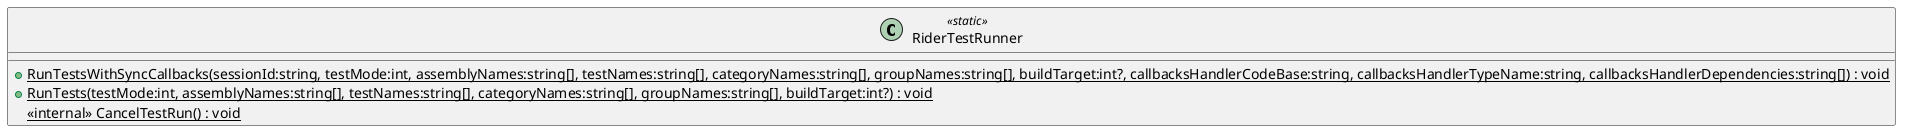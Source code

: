 @startuml
class RiderTestRunner <<static>> {
    + {static} RunTestsWithSyncCallbacks(sessionId:string, testMode:int, assemblyNames:string[], testNames:string[], categoryNames:string[], groupNames:string[], buildTarget:int?, callbacksHandlerCodeBase:string, callbacksHandlerTypeName:string, callbacksHandlerDependencies:string[]) : void
    + {static} RunTests(testMode:int, assemblyNames:string[], testNames:string[], categoryNames:string[], groupNames:string[], buildTarget:int?) : void
    <<internal>> {static} CancelTestRun() : void
}
@enduml
